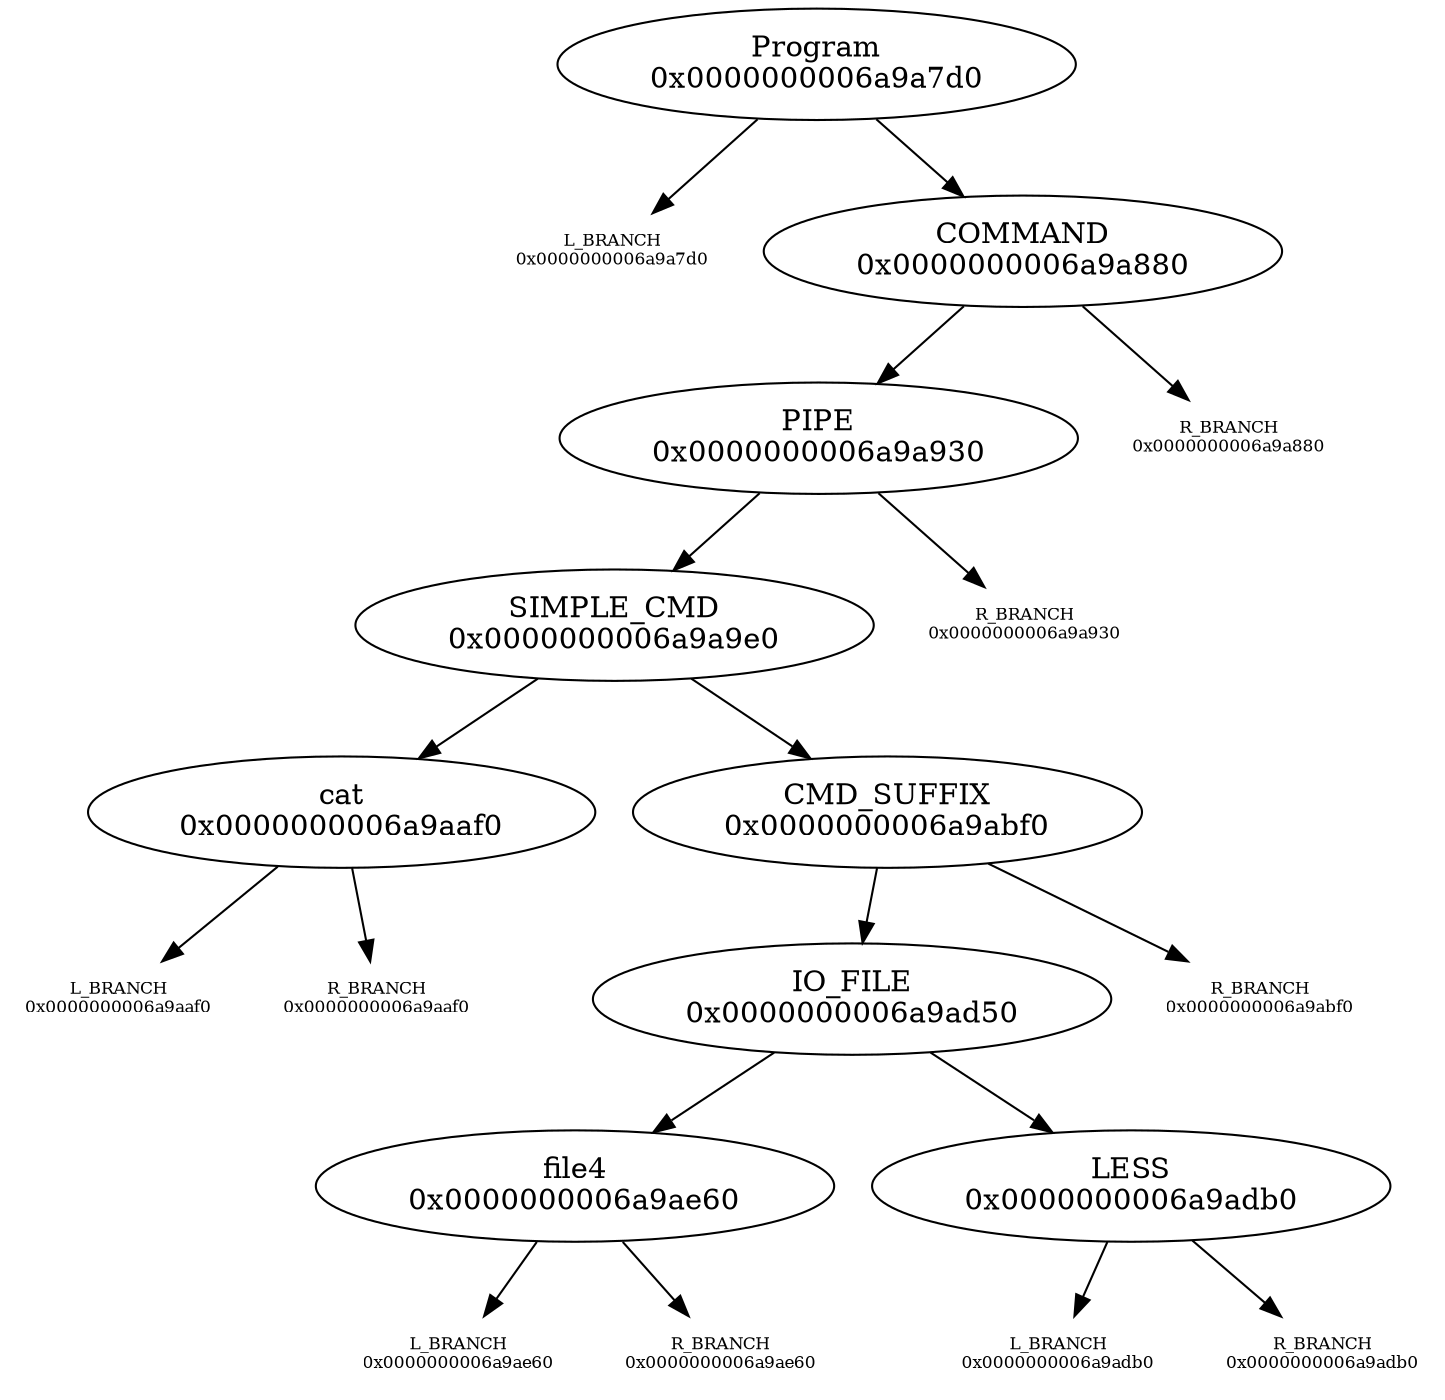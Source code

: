 digraph graphname {
"Program\n0x0000000006a9a7d0" -> "L_BRANCH\n0x0000000006a9a7d0";
"L_BRANCH\n0x0000000006a9a7d0" [shape=none fontsize=8]
"Program\n0x0000000006a9a7d0" -> "COMMAND\n0x0000000006a9a880";
"COMMAND\n0x0000000006a9a880" -> "PIPE\n0x0000000006a9a930";
"COMMAND\n0x0000000006a9a880" -> "R_BRANCH\n0x0000000006a9a880";
"R_BRANCH\n0x0000000006a9a880" [shape=none fontsize=8]
"PIPE\n0x0000000006a9a930" -> "SIMPLE_CMD\n0x0000000006a9a9e0";
"PIPE\n0x0000000006a9a930" -> "R_BRANCH\n0x0000000006a9a930";
"R_BRANCH\n0x0000000006a9a930" [shape=none fontsize=8]
"SIMPLE_CMD\n0x0000000006a9a9e0" -> "cat\n0x0000000006a9aaf0";
"SIMPLE_CMD\n0x0000000006a9a9e0" -> "CMD_SUFFIX\n0x0000000006a9abf0";
"cat\n0x0000000006a9aaf0" -> "L_BRANCH\n0x0000000006a9aaf0";
"L_BRANCH\n0x0000000006a9aaf0" [shape=none fontsize=8]
"cat\n0x0000000006a9aaf0" -> "R_BRANCH\n0x0000000006a9aaf0";
"R_BRANCH\n0x0000000006a9aaf0" [shape=none fontsize=8]
"CMD_SUFFIX\n0x0000000006a9abf0" -> "IO_FILE\n0x0000000006a9ad50";
"CMD_SUFFIX\n0x0000000006a9abf0" -> "R_BRANCH\n0x0000000006a9abf0";
"R_BRANCH\n0x0000000006a9abf0" [shape=none fontsize=8]
"IO_FILE\n0x0000000006a9ad50" -> "file4\n0x0000000006a9ae60";
"IO_FILE\n0x0000000006a9ad50" -> "LESS\n0x0000000006a9adb0";
"file4\n0x0000000006a9ae60" -> "L_BRANCH\n0x0000000006a9ae60";
"L_BRANCH\n0x0000000006a9ae60" [shape=none fontsize=8]
"file4\n0x0000000006a9ae60" -> "R_BRANCH\n0x0000000006a9ae60";
"R_BRANCH\n0x0000000006a9ae60" [shape=none fontsize=8]
"LESS\n0x0000000006a9adb0" -> "L_BRANCH\n0x0000000006a9adb0";
"L_BRANCH\n0x0000000006a9adb0" [shape=none fontsize=8]
"LESS\n0x0000000006a9adb0" -> "R_BRANCH\n0x0000000006a9adb0";
"R_BRANCH\n0x0000000006a9adb0" [shape=none fontsize=8]

}